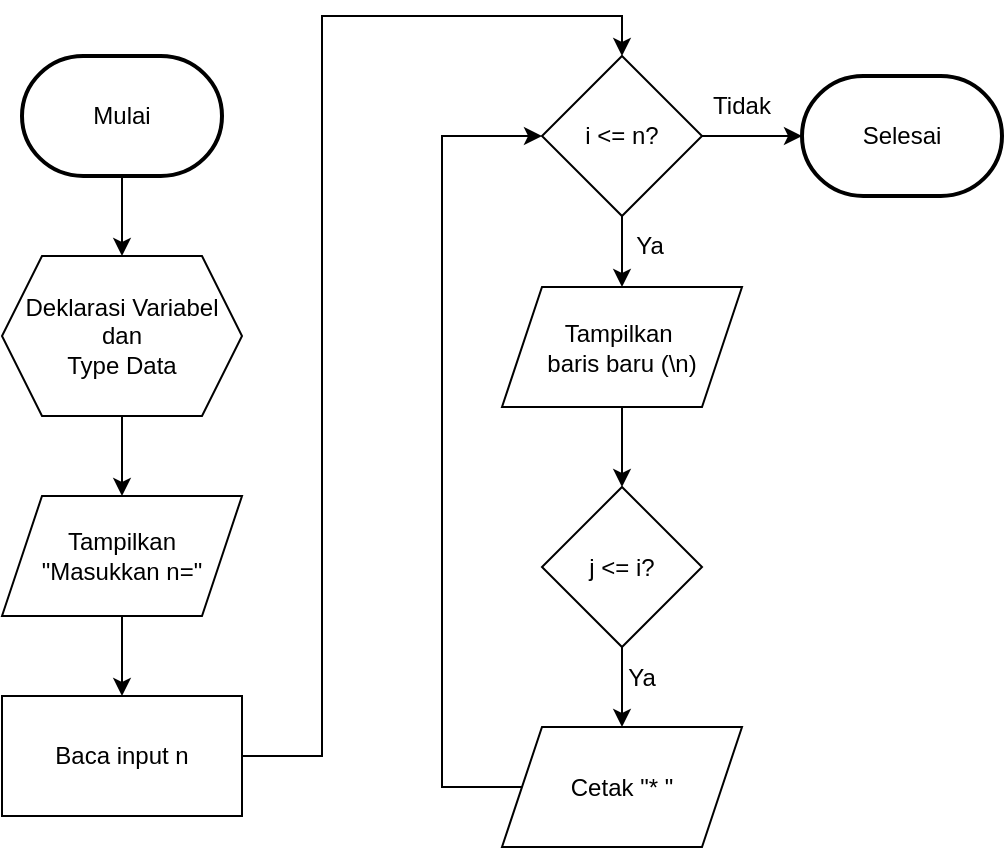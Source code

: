 <mxfile version="25.0.1">
  <diagram id="C5RBs43oDa-KdzZeNtuy" name="Page-1">
    <mxGraphModel dx="1050" dy="609" grid="1" gridSize="10" guides="1" tooltips="1" connect="1" arrows="1" fold="1" page="1" pageScale="1" pageWidth="827" pageHeight="1169" math="0" shadow="0">
      <root>
        <mxCell id="WIyWlLk6GJQsqaUBKTNV-0" />
        <mxCell id="WIyWlLk6GJQsqaUBKTNV-1" parent="WIyWlLk6GJQsqaUBKTNV-0" />
        <mxCell id="ae-OVRxyHDdUTy9Jdbn2-1" style="edgeStyle=orthogonalEdgeStyle;rounded=0;orthogonalLoop=1;jettySize=auto;html=1;entryX=0.5;entryY=0;entryDx=0;entryDy=0;" edge="1" parent="WIyWlLk6GJQsqaUBKTNV-1" source="ae-OVRxyHDdUTy9Jdbn2-2" target="ae-OVRxyHDdUTy9Jdbn2-4">
          <mxGeometry relative="1" as="geometry" />
        </mxCell>
        <mxCell id="ae-OVRxyHDdUTy9Jdbn2-2" value="Mulai" style="strokeWidth=2;html=1;shape=mxgraph.flowchart.terminator;whiteSpace=wrap;" vertex="1" parent="WIyWlLk6GJQsqaUBKTNV-1">
          <mxGeometry x="130" y="130" width="100" height="60" as="geometry" />
        </mxCell>
        <mxCell id="ae-OVRxyHDdUTy9Jdbn2-17" style="edgeStyle=orthogonalEdgeStyle;rounded=0;orthogonalLoop=1;jettySize=auto;html=1;entryX=0.5;entryY=0;entryDx=0;entryDy=0;" edge="1" parent="WIyWlLk6GJQsqaUBKTNV-1" source="ae-OVRxyHDdUTy9Jdbn2-4" target="ae-OVRxyHDdUTy9Jdbn2-12">
          <mxGeometry relative="1" as="geometry" />
        </mxCell>
        <mxCell id="ae-OVRxyHDdUTy9Jdbn2-4" value="Deklarasi Variabel&lt;br&gt;dan&lt;br&gt;Type Data" style="shape=hexagon;perimeter=hexagonPerimeter2;whiteSpace=wrap;html=1;fixedSize=1;" vertex="1" parent="WIyWlLk6GJQsqaUBKTNV-1">
          <mxGeometry x="120" y="230" width="120" height="80" as="geometry" />
        </mxCell>
        <mxCell id="ae-OVRxyHDdUTy9Jdbn2-18" style="edgeStyle=orthogonalEdgeStyle;rounded=0;orthogonalLoop=1;jettySize=auto;html=1;entryX=0.5;entryY=0;entryDx=0;entryDy=0;" edge="1" parent="WIyWlLk6GJQsqaUBKTNV-1" source="ae-OVRxyHDdUTy9Jdbn2-12" target="ae-OVRxyHDdUTy9Jdbn2-13">
          <mxGeometry relative="1" as="geometry" />
        </mxCell>
        <mxCell id="ae-OVRxyHDdUTy9Jdbn2-12" value="Tampilkan &lt;br&gt;&quot;Masukkan n=&quot;" style="shape=parallelogram;perimeter=parallelogramPerimeter;whiteSpace=wrap;html=1;fixedSize=1;" vertex="1" parent="WIyWlLk6GJQsqaUBKTNV-1">
          <mxGeometry x="120" y="350" width="120" height="60" as="geometry" />
        </mxCell>
        <mxCell id="ae-OVRxyHDdUTy9Jdbn2-26" style="edgeStyle=orthogonalEdgeStyle;rounded=0;orthogonalLoop=1;jettySize=auto;html=1;entryX=0.5;entryY=0;entryDx=0;entryDy=0;" edge="1" parent="WIyWlLk6GJQsqaUBKTNV-1" source="ae-OVRxyHDdUTy9Jdbn2-13" target="ae-OVRxyHDdUTy9Jdbn2-14">
          <mxGeometry relative="1" as="geometry">
            <Array as="points">
              <mxPoint x="280" y="480" />
              <mxPoint x="280" y="110" />
              <mxPoint x="430" y="110" />
            </Array>
          </mxGeometry>
        </mxCell>
        <mxCell id="ae-OVRxyHDdUTy9Jdbn2-13" value="Baca input n" style="rounded=0;whiteSpace=wrap;html=1;" vertex="1" parent="WIyWlLk6GJQsqaUBKTNV-1">
          <mxGeometry x="120" y="450" width="120" height="60" as="geometry" />
        </mxCell>
        <mxCell id="ae-OVRxyHDdUTy9Jdbn2-23" style="edgeStyle=orthogonalEdgeStyle;rounded=0;orthogonalLoop=1;jettySize=auto;html=1;entryX=0.5;entryY=0;entryDx=0;entryDy=0;" edge="1" parent="WIyWlLk6GJQsqaUBKTNV-1" source="ae-OVRxyHDdUTy9Jdbn2-14" target="ae-OVRxyHDdUTy9Jdbn2-22">
          <mxGeometry relative="1" as="geometry" />
        </mxCell>
        <mxCell id="ae-OVRxyHDdUTy9Jdbn2-14" value="i &amp;lt;= n?" style="rhombus;whiteSpace=wrap;html=1;" vertex="1" parent="WIyWlLk6GJQsqaUBKTNV-1">
          <mxGeometry x="390" y="130" width="80" height="80" as="geometry" />
        </mxCell>
        <mxCell id="ae-OVRxyHDdUTy9Jdbn2-21" style="edgeStyle=orthogonalEdgeStyle;rounded=0;orthogonalLoop=1;jettySize=auto;html=1;entryX=0.5;entryY=0;entryDx=0;entryDy=0;" edge="1" parent="WIyWlLk6GJQsqaUBKTNV-1" source="ae-OVRxyHDdUTy9Jdbn2-15" target="ae-OVRxyHDdUTy9Jdbn2-16">
          <mxGeometry relative="1" as="geometry" />
        </mxCell>
        <mxCell id="ae-OVRxyHDdUTy9Jdbn2-15" value="j &lt;span class=&quot;hljs-operator&quot;&gt;&amp;lt;=&lt;/span&gt; i?" style="rhombus;whiteSpace=wrap;html=1;" vertex="1" parent="WIyWlLk6GJQsqaUBKTNV-1">
          <mxGeometry x="390" y="345.5" width="80" height="80" as="geometry" />
        </mxCell>
        <mxCell id="ae-OVRxyHDdUTy9Jdbn2-27" style="edgeStyle=orthogonalEdgeStyle;rounded=0;orthogonalLoop=1;jettySize=auto;html=1;entryX=0;entryY=0.5;entryDx=0;entryDy=0;" edge="1" parent="WIyWlLk6GJQsqaUBKTNV-1" source="ae-OVRxyHDdUTy9Jdbn2-16" target="ae-OVRxyHDdUTy9Jdbn2-14">
          <mxGeometry relative="1" as="geometry">
            <Array as="points">
              <mxPoint x="340" y="496" />
              <mxPoint x="340" y="170" />
            </Array>
          </mxGeometry>
        </mxCell>
        <mxCell id="ae-OVRxyHDdUTy9Jdbn2-16" value="Cetak &quot;* &quot;" style="shape=parallelogram;perimeter=parallelogramPerimeter;whiteSpace=wrap;html=1;fixedSize=1;" vertex="1" parent="WIyWlLk6GJQsqaUBKTNV-1">
          <mxGeometry x="370" y="465.5" width="120" height="60" as="geometry" />
        </mxCell>
        <mxCell id="ae-OVRxyHDdUTy9Jdbn2-24" style="edgeStyle=orthogonalEdgeStyle;rounded=0;orthogonalLoop=1;jettySize=auto;html=1;entryX=0.5;entryY=0;entryDx=0;entryDy=0;" edge="1" parent="WIyWlLk6GJQsqaUBKTNV-1" source="ae-OVRxyHDdUTy9Jdbn2-22" target="ae-OVRxyHDdUTy9Jdbn2-15">
          <mxGeometry relative="1" as="geometry" />
        </mxCell>
        <mxCell id="ae-OVRxyHDdUTy9Jdbn2-22" value="Tampilkan&amp;nbsp;&lt;br&gt;baris baru (\n)" style="shape=parallelogram;perimeter=parallelogramPerimeter;whiteSpace=wrap;html=1;fixedSize=1;" vertex="1" parent="WIyWlLk6GJQsqaUBKTNV-1">
          <mxGeometry x="370" y="245.5" width="120" height="60" as="geometry" />
        </mxCell>
        <mxCell id="ae-OVRxyHDdUTy9Jdbn2-28" value="Selesai" style="strokeWidth=2;html=1;shape=mxgraph.flowchart.terminator;whiteSpace=wrap;" vertex="1" parent="WIyWlLk6GJQsqaUBKTNV-1">
          <mxGeometry x="520" y="140" width="100" height="60" as="geometry" />
        </mxCell>
        <mxCell id="ae-OVRxyHDdUTy9Jdbn2-29" style="edgeStyle=orthogonalEdgeStyle;rounded=0;orthogonalLoop=1;jettySize=auto;html=1;entryX=0;entryY=0.5;entryDx=0;entryDy=0;entryPerimeter=0;" edge="1" parent="WIyWlLk6GJQsqaUBKTNV-1" source="ae-OVRxyHDdUTy9Jdbn2-14" target="ae-OVRxyHDdUTy9Jdbn2-28">
          <mxGeometry relative="1" as="geometry" />
        </mxCell>
        <mxCell id="ae-OVRxyHDdUTy9Jdbn2-30" value="Ya" style="text;html=1;align=center;verticalAlign=middle;whiteSpace=wrap;rounded=0;" vertex="1" parent="WIyWlLk6GJQsqaUBKTNV-1">
          <mxGeometry x="414" y="210" width="60" height="30" as="geometry" />
        </mxCell>
        <mxCell id="ae-OVRxyHDdUTy9Jdbn2-31" value="Tidak" style="text;html=1;align=center;verticalAlign=middle;whiteSpace=wrap;rounded=0;" vertex="1" parent="WIyWlLk6GJQsqaUBKTNV-1">
          <mxGeometry x="460" y="140" width="60" height="30" as="geometry" />
        </mxCell>
        <mxCell id="ae-OVRxyHDdUTy9Jdbn2-32" value="Ya" style="text;html=1;align=center;verticalAlign=middle;whiteSpace=wrap;rounded=0;" vertex="1" parent="WIyWlLk6GJQsqaUBKTNV-1">
          <mxGeometry x="410" y="425.5" width="60" height="30" as="geometry" />
        </mxCell>
      </root>
    </mxGraphModel>
  </diagram>
</mxfile>
